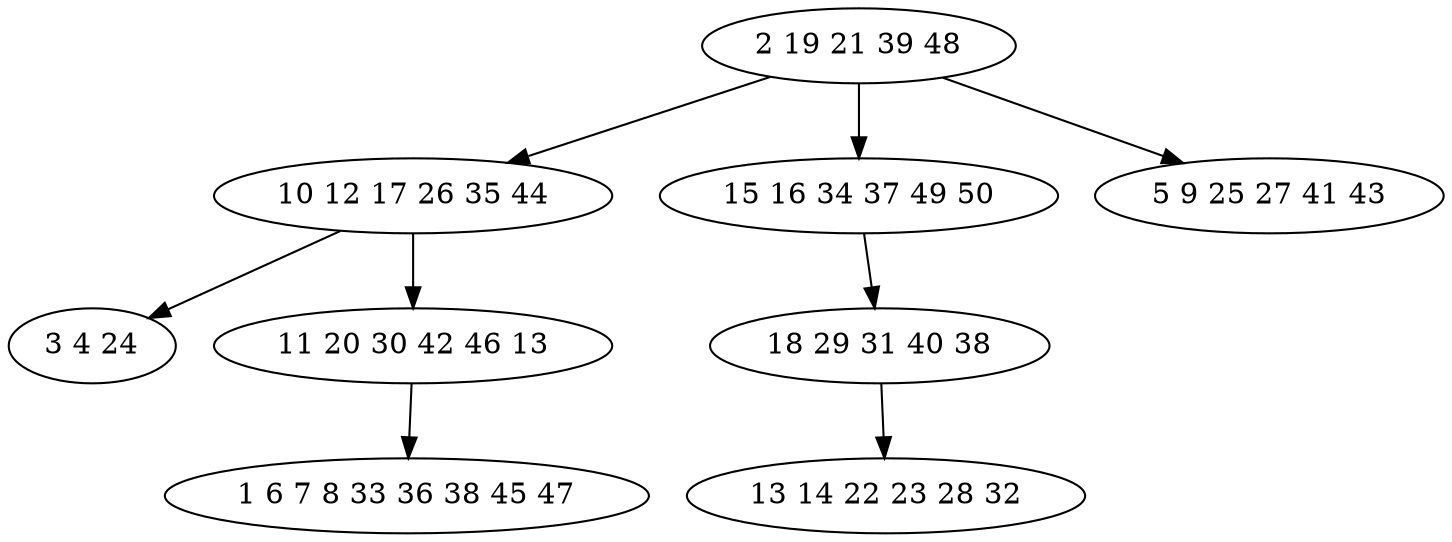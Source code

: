 digraph true_tree {
	"0" -> "1"
	"1" -> "2"
	"0" -> "3"
	"0" -> "4"
	"3" -> "5"
	"1" -> "6"
	"6" -> "7"
	"5" -> "8"
	"0" [label="2 19 21 39 48"];
	"1" [label="10 12 17 26 35 44"];
	"2" [label="3 4 24"];
	"3" [label="15 16 34 37 49 50"];
	"4" [label="5 9 25 27 41 43"];
	"5" [label="18 29 31 40 38"];
	"6" [label="11 20 30 42 46 13"];
	"7" [label="1 6 7 8 33 36 38 45 47"];
	"8" [label="13 14 22 23 28 32"];
}
